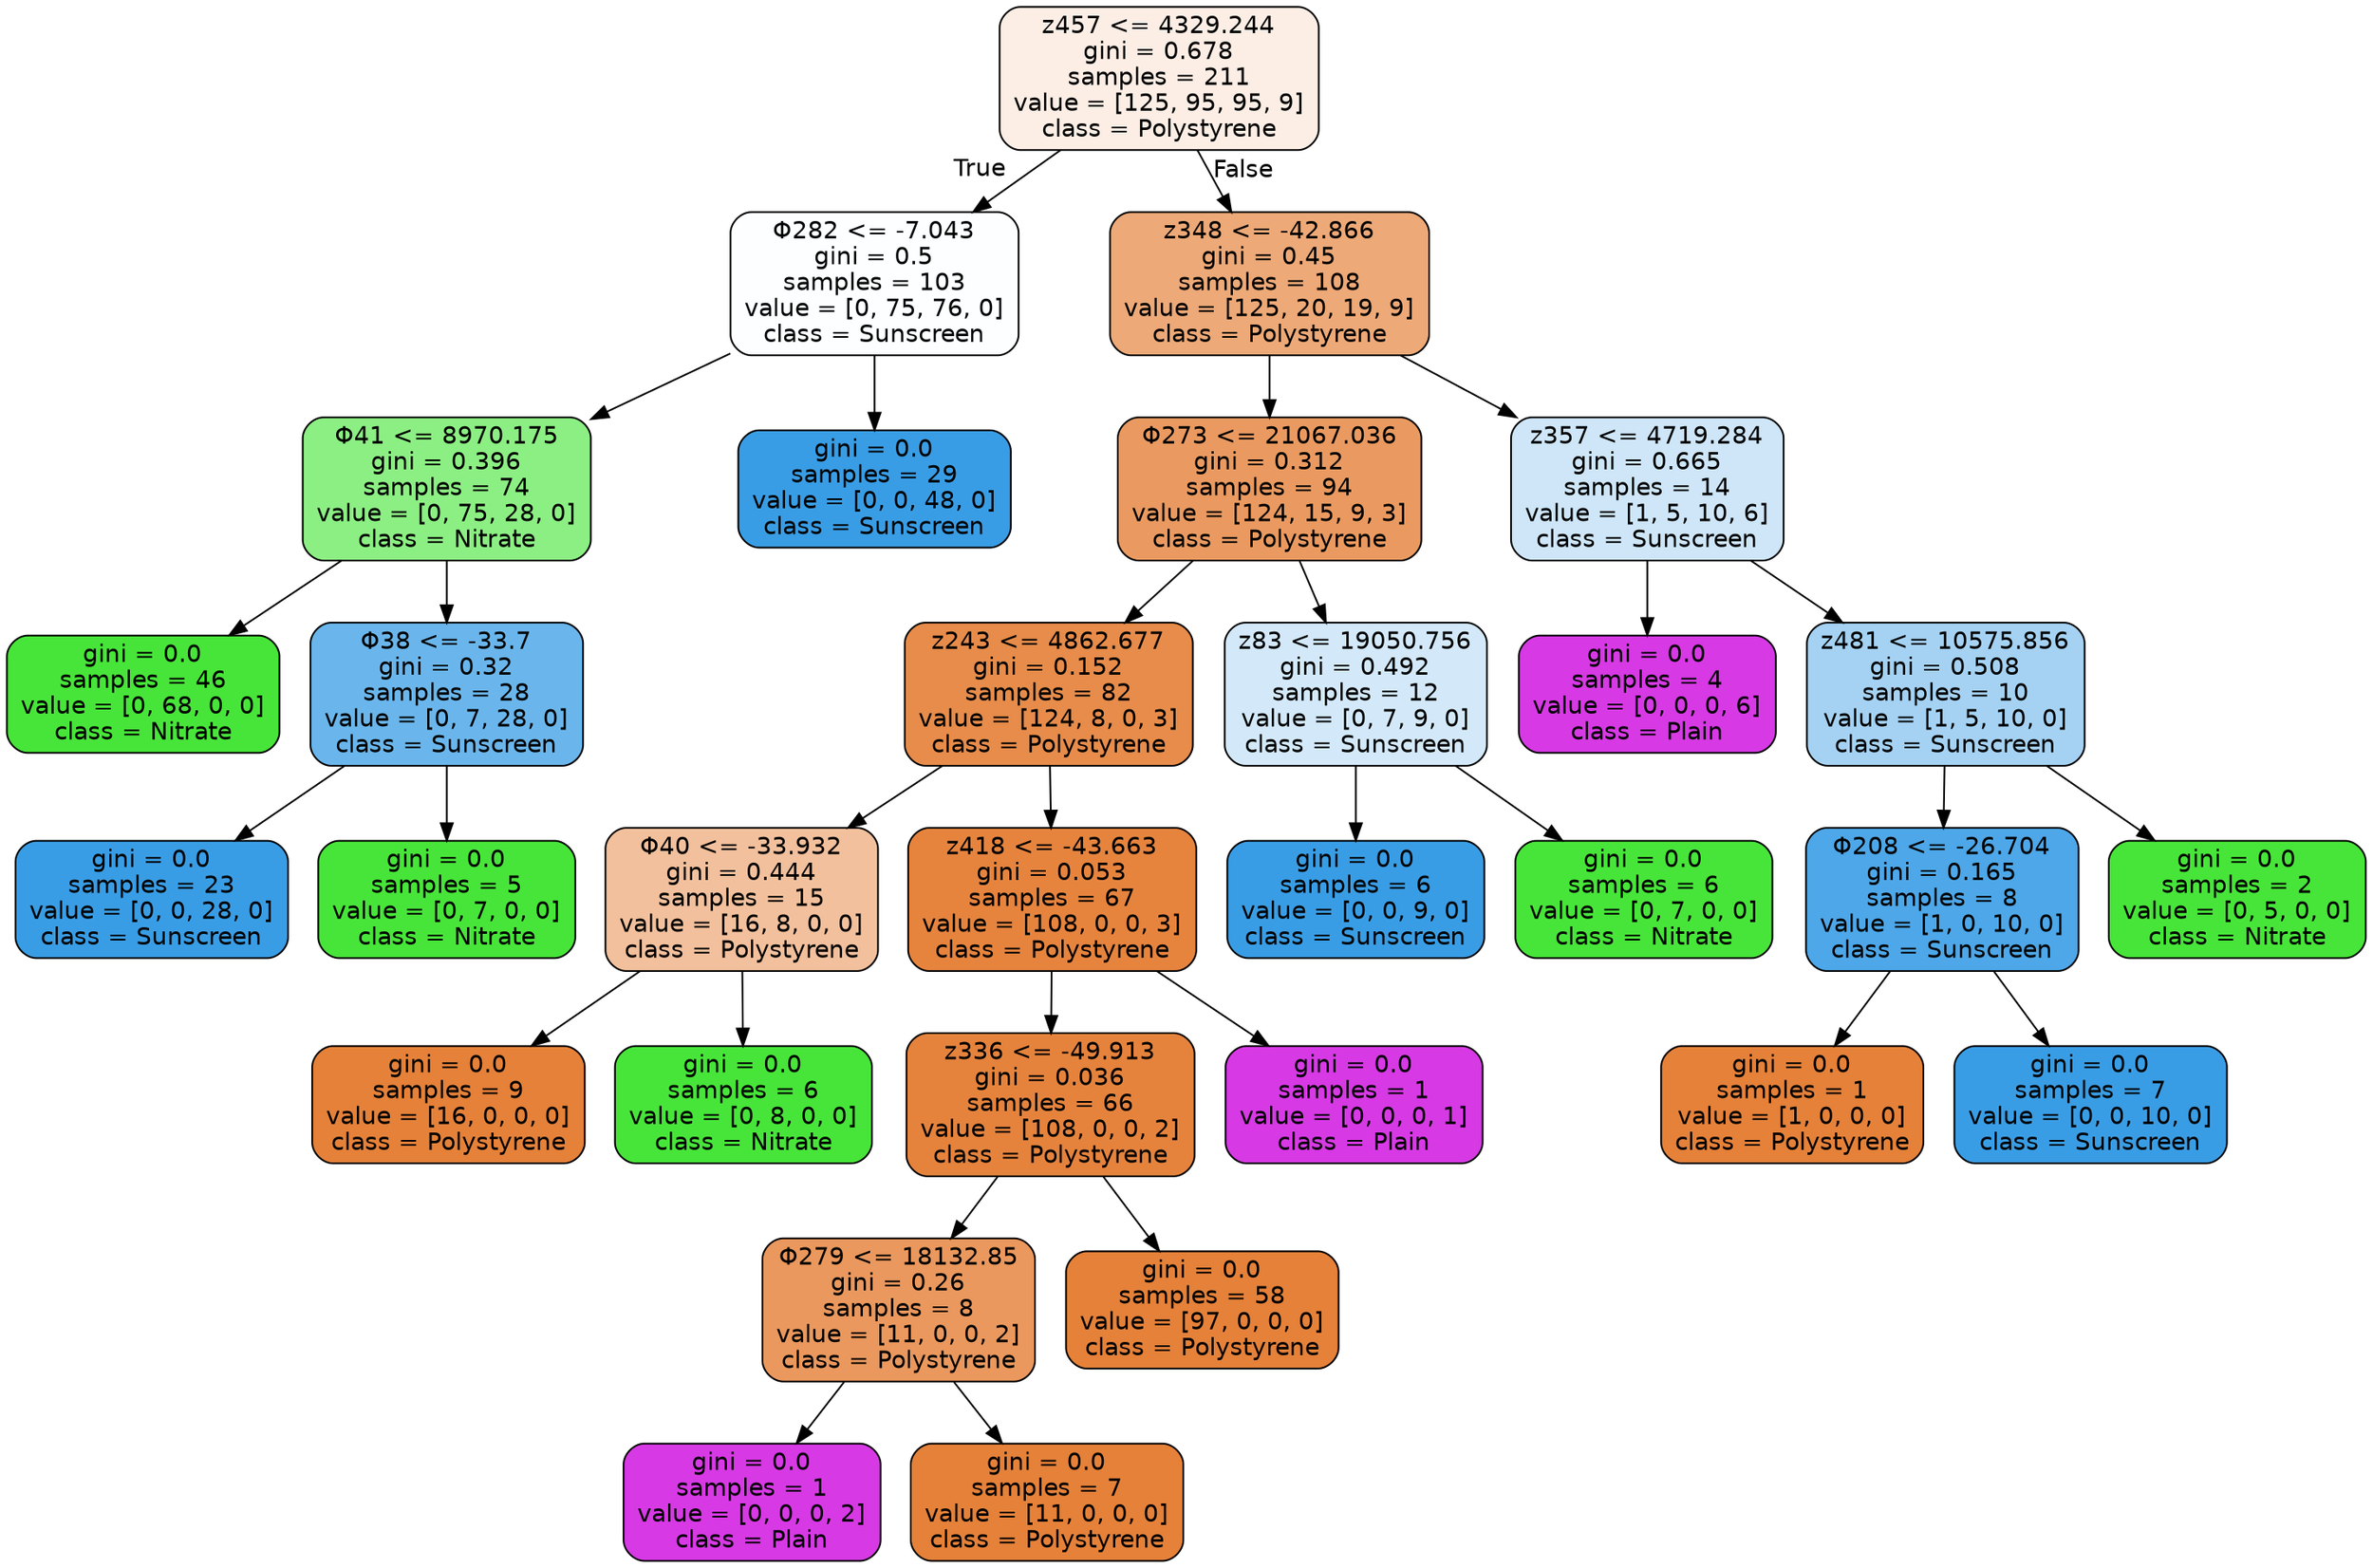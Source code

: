 digraph Tree {
node [shape=box, style="filled, rounded", color="black", fontname="helvetica"] ;
edge [fontname="helvetica"] ;
0 [label="z457 <= 4329.244\ngini = 0.678\nsamples = 211\nvalue = [125, 95, 95, 9]\nclass = Polystyrene", fillcolor="#fceee5"] ;
1 [label="Φ282 <= -7.043\ngini = 0.5\nsamples = 103\nvalue = [0, 75, 76, 0]\nclass = Sunscreen", fillcolor="#fcfeff"] ;
0 -> 1 [labeldistance=2.5, labelangle=45, headlabel="True"] ;
2 [label="Φ41 <= 8970.175\ngini = 0.396\nsamples = 74\nvalue = [0, 75, 28, 0]\nclass = Nitrate", fillcolor="#8cef83"] ;
1 -> 2 ;
3 [label="gini = 0.0\nsamples = 46\nvalue = [0, 68, 0, 0]\nclass = Nitrate", fillcolor="#47e539"] ;
2 -> 3 ;
4 [label="Φ38 <= -33.7\ngini = 0.32\nsamples = 28\nvalue = [0, 7, 28, 0]\nclass = Sunscreen", fillcolor="#6ab6ec"] ;
2 -> 4 ;
5 [label="gini = 0.0\nsamples = 23\nvalue = [0, 0, 28, 0]\nclass = Sunscreen", fillcolor="#399de5"] ;
4 -> 5 ;
6 [label="gini = 0.0\nsamples = 5\nvalue = [0, 7, 0, 0]\nclass = Nitrate", fillcolor="#47e539"] ;
4 -> 6 ;
7 [label="gini = 0.0\nsamples = 29\nvalue = [0, 0, 48, 0]\nclass = Sunscreen", fillcolor="#399de5"] ;
1 -> 7 ;
8 [label="z348 <= -42.866\ngini = 0.45\nsamples = 108\nvalue = [125, 20, 19, 9]\nclass = Polystyrene", fillcolor="#eda977"] ;
0 -> 8 [labeldistance=2.5, labelangle=-45, headlabel="False"] ;
9 [label="Φ273 <= 21067.036\ngini = 0.312\nsamples = 94\nvalue = [124, 15, 9, 3]\nclass = Polystyrene", fillcolor="#ea9a60"] ;
8 -> 9 ;
10 [label="z243 <= 4862.677\ngini = 0.152\nsamples = 82\nvalue = [124, 8, 0, 3]\nclass = Polystyrene", fillcolor="#e78c4a"] ;
9 -> 10 ;
11 [label="Φ40 <= -33.932\ngini = 0.444\nsamples = 15\nvalue = [16, 8, 0, 0]\nclass = Polystyrene", fillcolor="#f2c09c"] ;
10 -> 11 ;
12 [label="gini = 0.0\nsamples = 9\nvalue = [16, 0, 0, 0]\nclass = Polystyrene", fillcolor="#e58139"] ;
11 -> 12 ;
13 [label="gini = 0.0\nsamples = 6\nvalue = [0, 8, 0, 0]\nclass = Nitrate", fillcolor="#47e539"] ;
11 -> 13 ;
14 [label="z418 <= -43.663\ngini = 0.053\nsamples = 67\nvalue = [108, 0, 0, 3]\nclass = Polystyrene", fillcolor="#e6843e"] ;
10 -> 14 ;
15 [label="z336 <= -49.913\ngini = 0.036\nsamples = 66\nvalue = [108, 0, 0, 2]\nclass = Polystyrene", fillcolor="#e5833d"] ;
14 -> 15 ;
16 [label="Φ279 <= 18132.85\ngini = 0.26\nsamples = 8\nvalue = [11, 0, 0, 2]\nclass = Polystyrene", fillcolor="#ea985d"] ;
15 -> 16 ;
17 [label="gini = 0.0\nsamples = 1\nvalue = [0, 0, 0, 2]\nclass = Plain", fillcolor="#d739e5"] ;
16 -> 17 ;
18 [label="gini = 0.0\nsamples = 7\nvalue = [11, 0, 0, 0]\nclass = Polystyrene", fillcolor="#e58139"] ;
16 -> 18 ;
19 [label="gini = 0.0\nsamples = 58\nvalue = [97, 0, 0, 0]\nclass = Polystyrene", fillcolor="#e58139"] ;
15 -> 19 ;
20 [label="gini = 0.0\nsamples = 1\nvalue = [0, 0, 0, 1]\nclass = Plain", fillcolor="#d739e5"] ;
14 -> 20 ;
21 [label="z83 <= 19050.756\ngini = 0.492\nsamples = 12\nvalue = [0, 7, 9, 0]\nclass = Sunscreen", fillcolor="#d3e9f9"] ;
9 -> 21 ;
22 [label="gini = 0.0\nsamples = 6\nvalue = [0, 0, 9, 0]\nclass = Sunscreen", fillcolor="#399de5"] ;
21 -> 22 ;
23 [label="gini = 0.0\nsamples = 6\nvalue = [0, 7, 0, 0]\nclass = Nitrate", fillcolor="#47e539"] ;
21 -> 23 ;
24 [label="z357 <= 4719.284\ngini = 0.665\nsamples = 14\nvalue = [1, 5, 10, 6]\nclass = Sunscreen", fillcolor="#cee6f8"] ;
8 -> 24 ;
25 [label="gini = 0.0\nsamples = 4\nvalue = [0, 0, 0, 6]\nclass = Plain", fillcolor="#d739e5"] ;
24 -> 25 ;
26 [label="z481 <= 10575.856\ngini = 0.508\nsamples = 10\nvalue = [1, 5, 10, 0]\nclass = Sunscreen", fillcolor="#a5d2f3"] ;
24 -> 26 ;
27 [label="Φ208 <= -26.704\ngini = 0.165\nsamples = 8\nvalue = [1, 0, 10, 0]\nclass = Sunscreen", fillcolor="#4da7e8"] ;
26 -> 27 ;
28 [label="gini = 0.0\nsamples = 1\nvalue = [1, 0, 0, 0]\nclass = Polystyrene", fillcolor="#e58139"] ;
27 -> 28 ;
29 [label="gini = 0.0\nsamples = 7\nvalue = [0, 0, 10, 0]\nclass = Sunscreen", fillcolor="#399de5"] ;
27 -> 29 ;
30 [label="gini = 0.0\nsamples = 2\nvalue = [0, 5, 0, 0]\nclass = Nitrate", fillcolor="#47e539"] ;
26 -> 30 ;
}